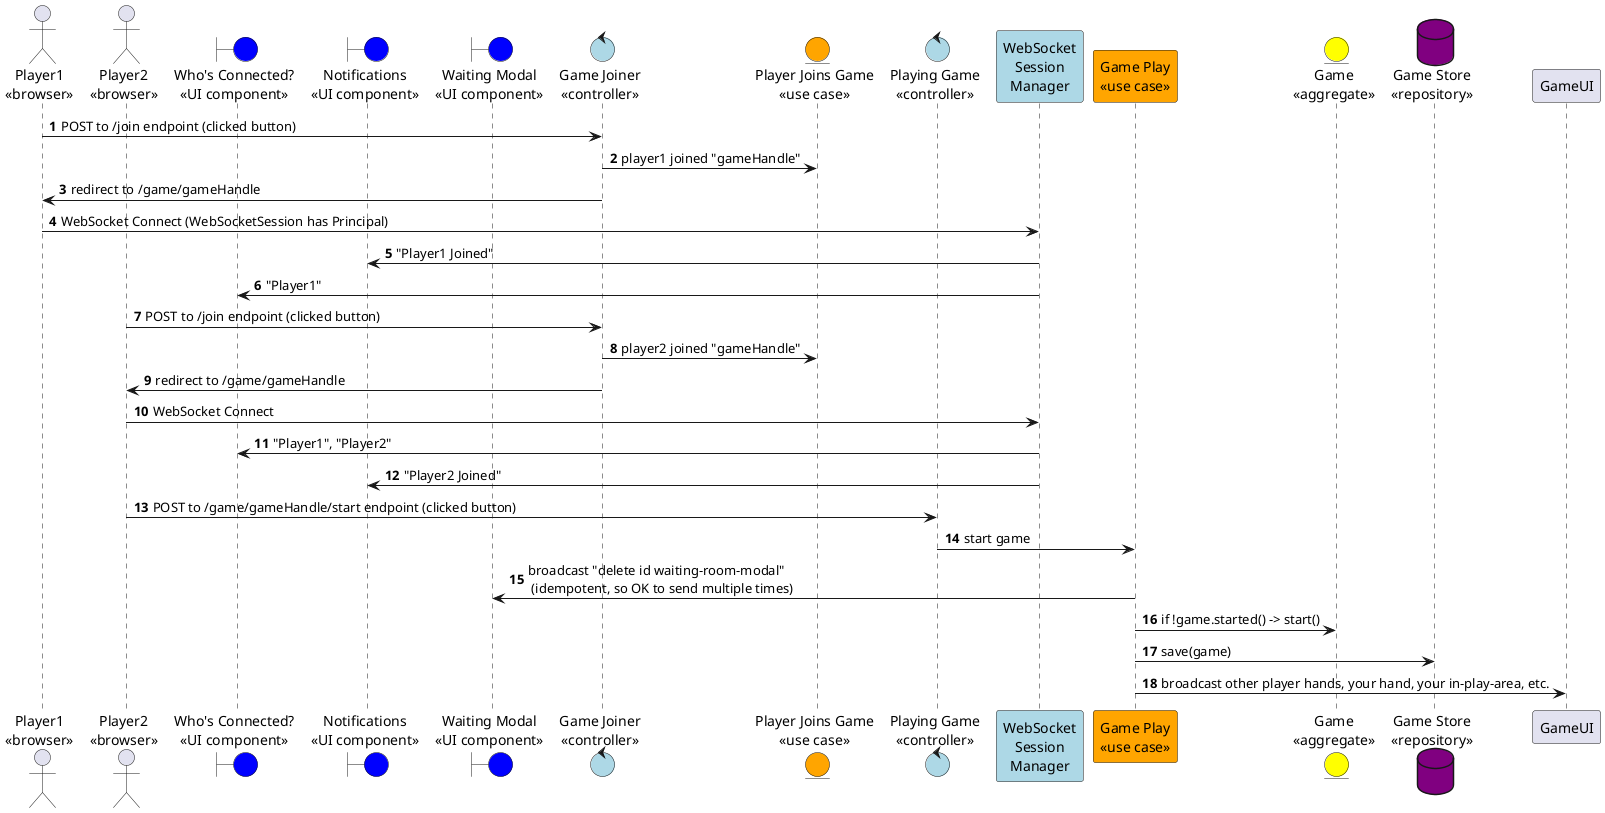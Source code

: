 @startuml
'https://plantuml.com/sequence-diagram

autonumber

actor "Player1\n<<browser>>" as Player1
actor "Player2\n<<browser>>" as Player2
boundary "Who's Connected?\n<<UI component>>" as WhoHere #blue
boundary "Notifications\n<<UI component>>" as Notifications #blue
boundary "Waiting Modal\n<<UI component>>" as WaitingRoom #blue
control "Game Joiner\n<<controller>>" as GameJoiner #lightblue
entity "Player Joins Game\n<<use case>>" as PlayerJoinsGame #orange
control "Playing Game\n<<controller>>" as PlayingGame #lightblue
participant "WebSocket\nSession\nManager" as WebSocketMgr #lightblue
participant "Game Play\n<<use case>>" as GamePlayService #orange
entity "Game\n<<aggregate>>" as Game #yellow
database "Game Store\n<<repository>>" as GameStore #purple

Player1 -> GameJoiner: POST to /join endpoint (clicked button)
GameJoiner -> PlayerJoinsGame: player1 joined "gameHandle"
GameJoiner -> Player1: redirect to /game/gameHandle
Player1 -> WebSocketMgr: WebSocket Connect (WebSocketSession has Principal)
WebSocketMgr -> Notifications: "Player1 Joined"
WebSocketMgr -> WhoHere: "Player1"

Player2 -> GameJoiner: POST to /join endpoint (clicked button)
GameJoiner -> PlayerJoinsGame: player2 joined "gameHandle"
GameJoiner -> Player2: redirect to /game/gameHandle
Player2 -> WebSocketMgr: WebSocket Connect
WebSocketMgr -> WhoHere: "Player1", "Player2"
WebSocketMgr -> Notifications: "Player2 Joined"

Player2 -> PlayingGame: POST to /game/gameHandle/start endpoint (clicked button)
PlayingGame -> GamePlayService: start game
GamePlayService -> WaitingRoom: broadcast "delete id waiting-room-modal" \n (idempotent, so OK to send multiple times)
GamePlayService -> Game: if !game.started() -> start()
GamePlayService -> GameStore: save(game)
GamePlayService -> GameUI: broadcast other player hands, your hand, your in-play-area, etc.

@enduml

